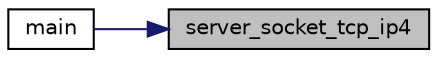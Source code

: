 digraph "server_socket_tcp_ip4"
{
 // LATEX_PDF_SIZE
  edge [fontname="Helvetica",fontsize="10",labelfontname="Helvetica",labelfontsize="10"];
  node [fontname="Helvetica",fontsize="10",shape=record];
  rankdir="RL";
  Node1 [label="server_socket_tcp_ip4",height=0.2,width=0.4,color="black", fillcolor="grey75", style="filled", fontcolor="black",tooltip="this function allow to run a server dedicated to IP v4 and TCP traffic ."];
  Node1 -> Node2 [dir="back",color="midnightblue",fontsize="10",style="solid",fontname="Helvetica"];
  Node2 [label="main",height=0.2,width=0.4,color="black", fillcolor="white", style="filled",URL="$otg__rx__socket_8c.html#a3c04138a5bfe5d72780bb7e82a18e627",tooltip=" "];
}

